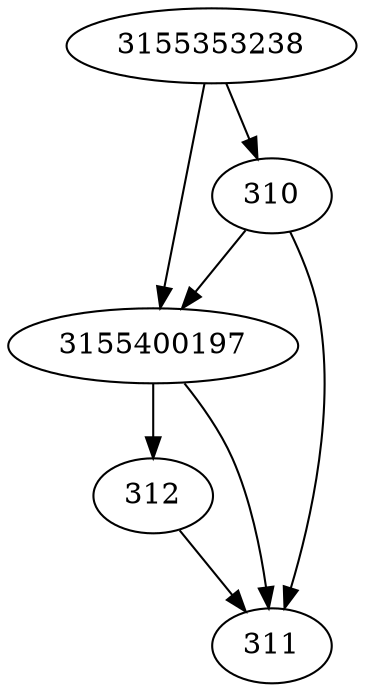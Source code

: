 strict digraph  {
3155400197;
3155353238;
310;
312;
311;
3155400197 -> 311;
3155400197 -> 312;
3155353238 -> 3155400197;
3155353238 -> 310;
310 -> 311;
310 -> 3155400197;
312 -> 311;
}
